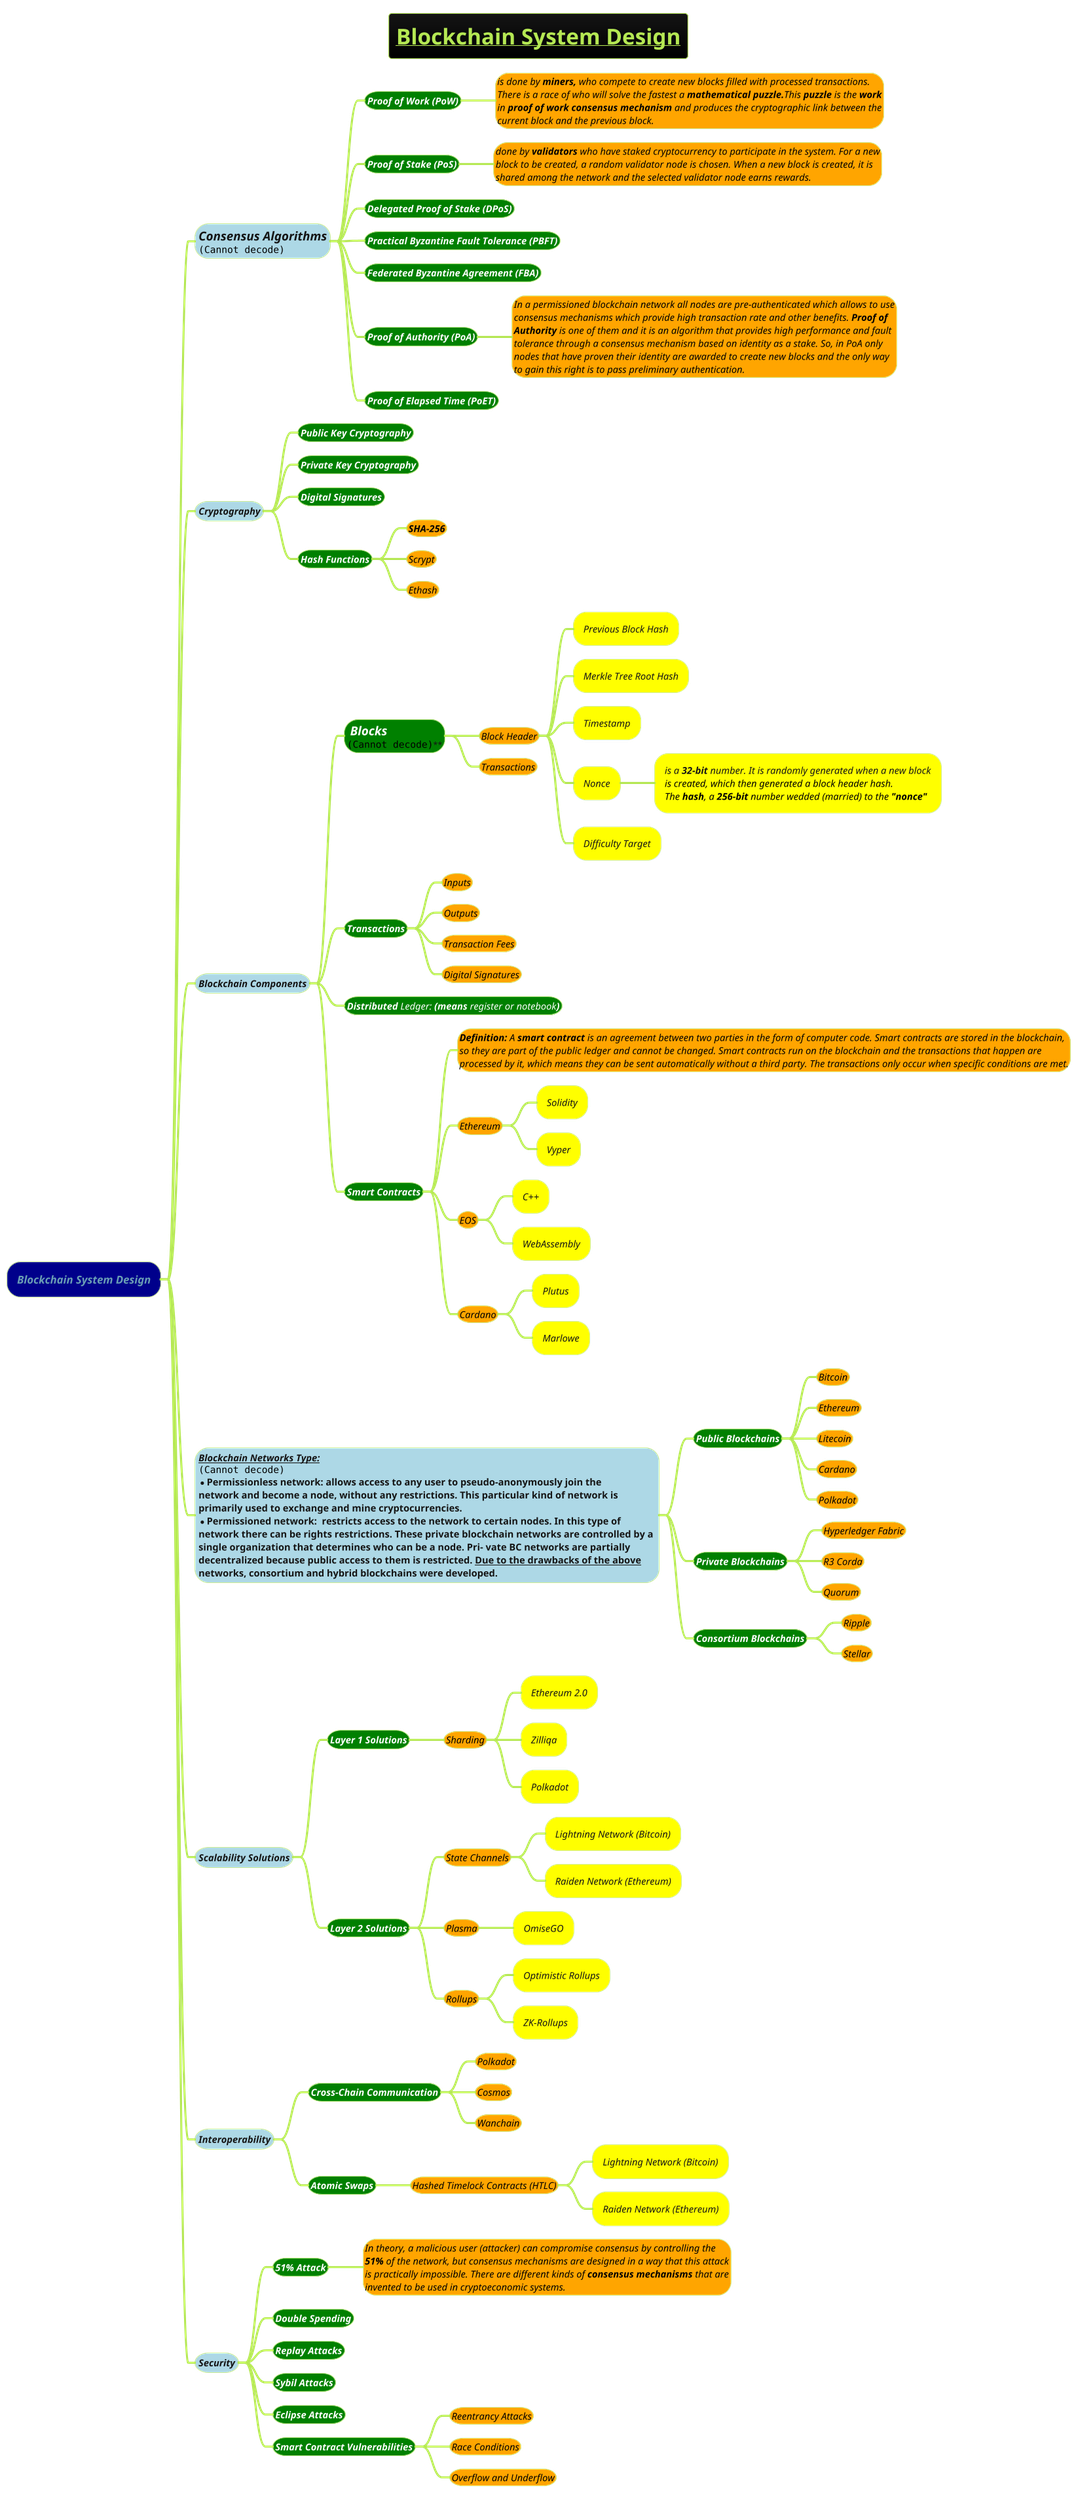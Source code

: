 @startmindmap
!define AWESOME mindmap

 skinparam {
  DefaultFontName Arial
  BackgroundColor gold
  DefaultFontSize 12
  DefaultLineColor DEFAULT_LINE_COLOR
  DefaultTextColor DEFAULT_TEXT_COLOR
}

title =__**Blockchain System Design**__
!theme hacker

+[#darkblue] ====**Blockchain System Design**
++[#lightblue] ====<size:18>**Consensus Algorithms**\n<img:img_2.png>
+++[#green] ====<size:14><color #white>**Proof of Work (PoW)**
++++[#orange] ====<size:14><color #black>is done by **miners,** who compete to create new blocks filled with processed transactions. \n====<size:14><color #black>There is a race of who will solve the fastest a **mathematical puzzle.**This **puzzle** is the **work** \n====<size:14><color #black>in **proof of work consensus mechanism** and produces the cryptographic link between the \n====<size:14><color #black>current block and the previous block.
+++[#green] ====<size:14><color #white>**Proof of Stake (PoS)**
++++[#orange] ====<size:14><color #black>done by **validators** who have staked cryptocurrency to participate in the system. For a new \n====<size:14><color #black>block to be created, a random validator node is chosen. When a new block is created, it is \n====<size:14><color #black>shared among the network and the selected validator node earns rewards.
+++[#green] ====<size:14><color #white>**Delegated Proof of Stake (DPoS)**
+++[#green] ====<size:14><color #white>**Practical Byzantine Fault Tolerance (PBFT)**
+++[#green] ====<size:14><color #white>**Federated Byzantine Agreement (FBA)**
+++[#green] ====<size:14><color #white>**Proof of Authority (PoA)**
++++[#orange] ====<size:14><color #black>In a permissioned blockchain network all nodes are pre-authenticated which allows to use \n====<size:14><color #black>consensus mechanisms which provide high transaction rate and other benefits. **Proof of **\n====<size:14><color #black>**Authority** is one of them and it is an algorithm that provides high performance and fault \n====<size:14><color #black>tolerance through a consensus mechanism based on identity as a stake. So, in PoA only \n====<size:14><color #black>nodes that have proven their identity are awarded to create new blocks and the only way \n====<size:14><color #black>to gain this right is to pass preliminary authentication.
+++[#green] ====<size:14><color #white>**Proof of Elapsed Time (PoET)**

++[#lightblue] ====<size:14>Cryptography
+++[#green] ====<size:14><color #white>**Public Key Cryptography**
+++[#green] ====<size:14><color #white>**Private Key Cryptography**
+++[#green] ====<size:14><color #white>**Digital Signatures**
+++[#green] ====<size:14><color #white>**Hash Functions**
++++[#orange] ====<size:14><color #black>**SHA-256**
++++[#orange] ====<size:14><color #black>Scrypt
++++[#orange] ====<size:14><color #black>Ethash

++[#lightblue] ====<size:14>Blockchain Components
+++[#green] ====<size:18> <color #white>**Blocks** \n<img:img.png>**
++++[#orange] ====<size:14><color #black>Block Header
+++++[#yellow] ====<size:14>Previous Block Hash
+++++[#yellow] ====<size:14>Merkle Tree Root Hash
+++++[#yellow] ====<size:14>Timestamp
+++++[#yellow] ====<size:14>Nonce
++++++[#yellow] ====<size:14>is a **32-bit** number. It is randomly generated when a new block\n====<size:14><color #black>is created, which then generated a block header hash.\n====<size:14><color #black>The **hash**, a **256-bit** number wedded (married) to the **"nonce"**
+++++[#yellow] ====<size:14>Difficulty Target
++++[#orange] ====<size:14><color #black>Transactions
+++[#green] ====<size:14><color #white>**Transactions**
++++[#orange] ====<size:14><color #black>Inputs
++++[#orange] ====<size:14><color #black>Outputs
++++[#orange] ====<size:14><color #black>Transaction Fees
++++[#orange] ====<size:14><color #black>Digital Signatures
+++[#green] ====<size:14><color #white>**Distributed **Ledger:** (means **register or notebook**)**
+++[#green] ====<size:14><color #white>**Smart Contracts**
++++[#orange] ====<size:14><color #black>**Definition:** A **smart contract** is an agreement between two parties in the form of computer code. Smart contracts are stored in the blockchain, \n====<size:14><color #black>so they are part of the public ledger and cannot be changed. Smart contracts run on the blockchain and the transactions that happen are \n====<size:14><color #black>processed by it, which means they can be sent automatically without a third party. The transactions only occur when specific conditions are met.
++++[#orange] ====<size:14><color #black>Ethereum
+++++[#yellow] ====<size:14>Solidity
+++++[#yellow] ====<size:14>Vyper
++++[#orange] ====<size:14><color #black>EOS
+++++[#yellow] ====<size:14>C++
+++++[#yellow] ====<size:14>WebAssembly
++++[#orange] ====<size:14><color #black>Cardano
+++++[#yellow] ====<size:14>Plutus
+++++[#yellow] ====<size:14>Marlowe

++[#lightblue] ====<size:14>__**Blockchain Networks Type:**__\n<img:img_1.png>\n* **Permissionless network:** allows access to any user to pseudo-anonymously join the \nnetwork and become a node, without any restrictions. This particular kind of network is \nprimarily used to exchange and mine cryptocurrencies.\n* **Permissioned network:**  restricts access to the network to certain nodes. In this type of \nnetwork there can be rights restrictions. These private blockchain networks are controlled by a \nsingle organization that determines who can be a node. Pri- vate BC networks are partially \ndecentralized because public access to them is restricted. __Due to the drawbacks of the above__ \nnetworks, consortium and hybrid blockchains were developed.
+++[#green] ====<size:14><color #white>**Public Blockchains**
++++[#orange] ====<size:14><color #black>Bitcoin
++++[#orange] ====<size:14><color #black>Ethereum
++++[#orange] ====<size:14><color #black>Litecoin
++++[#orange] ====<size:14><color #black>Cardano
++++[#orange] ====<size:14><color #black>Polkadot
+++[#green] ====<size:14><color #white>**Private Blockchains**
++++[#orange] ====<size:14><color #black>Hyperledger Fabric
++++[#orange] ====<size:14><color #black>R3 Corda
++++[#orange] ====<size:14><color #black>Quorum
+++[#green] ====<size:14><color #white>**Consortium Blockchains**
++++[#orange] ====<size:14><color #black>Ripple
++++[#orange] ====<size:14><color #black>Stellar

++[#lightblue] ====<size:14>Scalability Solutions
+++[#green] ====<size:14><color #white>**Layer 1 Solutions**
++++[#orange] ====<size:14><color #black>Sharding
+++++[#yellow] ====<size:14>Ethereum 2.0
+++++[#yellow] ====<size:14>Zilliqa
+++++[#yellow] ====<size:14>Polkadot
+++[#green] ====<size:14><color #white>**Layer 2 Solutions**
++++[#orange] ====<size:14><color #black>State Channels
+++++[#yellow] ====<size:14>Lightning Network (Bitcoin)
+++++[#yellow] ====<size:14>Raiden Network (Ethereum)
++++[#orange] ====<size:14><color #black>Plasma
+++++[#yellow] ====<size:14>OmiseGO
++++[#orange] ====<size:14><color #black>Rollups
+++++[#yellow] ====<size:14>Optimistic Rollups
+++++[#yellow] ====<size:14>ZK-Rollups

++[#lightblue] ====<size:14>Interoperability
+++[#green] ====<size:14><color #white>**Cross-Chain Communication**
++++[#orange] ====<size:14><color #black>Polkadot
++++[#orange] ====<size:14><color #black>Cosmos
++++[#orange] ====<size:14><color #black>Wanchain
+++[#green] ====<size:14><color #white>**Atomic Swaps**
++++[#orange] ====<size:14><color #black>Hashed Timelock Contracts (HTLC)
+++++[#yellow] ====<size:14>Lightning Network (Bitcoin)
+++++[#yellow] ====<size:14>Raiden Network (Ethereum)

++[#lightblue] ====<size:14>Security
+++[#green] ====<size:14><color #white>**51% Attack**
++++[#orange] ====<size:14><color #black>In theory, a malicious user (attacker) can compromise consensus by controlling the\n====<size:14><color #black>**51%** of the network, but consensus mechanisms are designed in a way that this attack\n====<size:14><color #black>is practically impossible. There are different kinds of **consensus mechanisms** that are\n====<size:14><color #black>invented to be used in cryptoeconomic systems.
+++[#green] ====<size:14><color #white>**Double Spending**
+++[#green] ====<size:14><color #white>**Replay Attacks**
+++[#green] ====<size:14><color #white>**Sybil Attacks**
+++[#green] ====<size:14><color #white>**Eclipse Attacks**
+++[#green] ====<size:14><color #white>**Smart Contract Vulnerabilities**
++++[#orange] ====<size:14><color #black>Reentrancy Attacks
++++[#orange] ====<size:14><color #black>Race Conditions
++++[#orange] ====<size:14><color #black>Overflow and Underflow
@endmindmap

